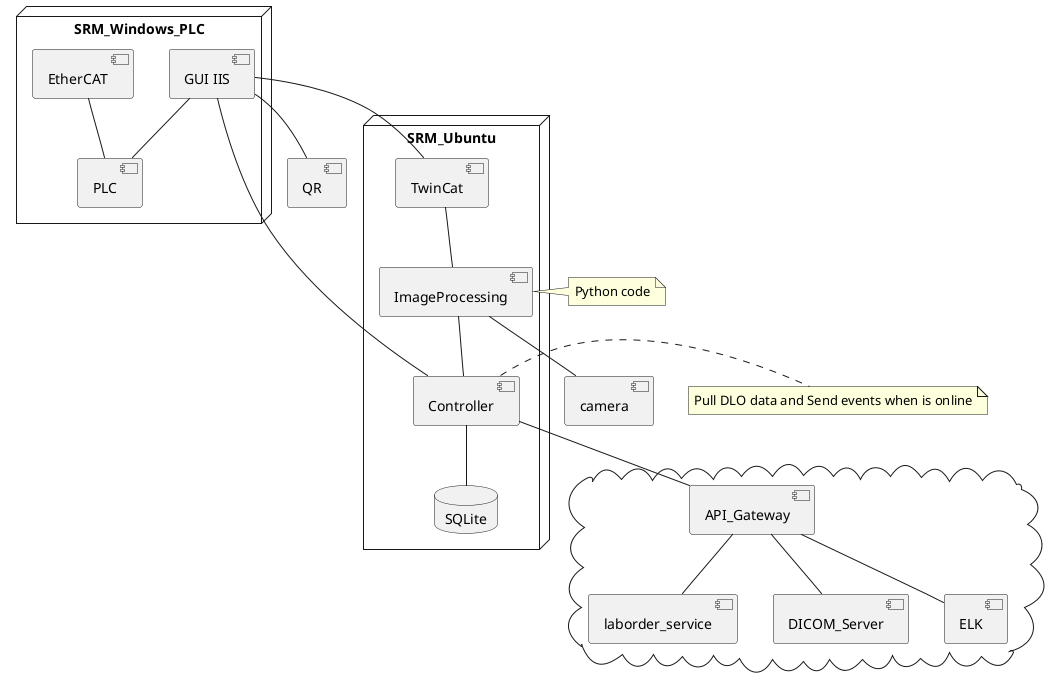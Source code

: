 @startuml

node SRM_Ubuntu{

      [TwinCat]
      [ImageProcessing]
       [Controller]
    database SQLite    
}

node SRM_Windows_PLC {
     [GUI IIS]
          [EtherCAT]
     [PLC]
}

note right of Controller : Pull DLO data and Send events when is online

note right of ImageProcessing : Python code

cloud {
     [API_Gateway]
    [laborder_service]
    [DICOM_Server]
    [ELK]
}

[EtherCAT]--[PLC]
[GUI IIS]--[PLC]
[GUI IIS]--[TwinCat]
[GUI IIS]--[QR]
[GUI IIS]--[Controller]
[TwinCat]--[ImageProcessing]
[ImageProcessing] -- [Controller]
[ImageProcessing] -- [camera]
[Controller]--[SQLite]
[Controller]--[API_Gateway]
[API_Gateway]--[DICOM_Server]
[API_Gateway]--[laborder_service]
[API_Gateway]--[ELK]
@enduml